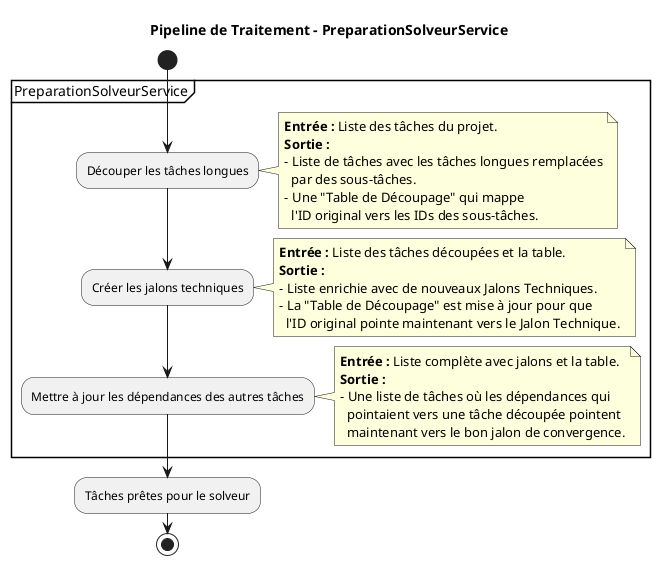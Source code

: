@startuml
' On utilise la syntaxe correcte pour un Diagramme d'Activité

title Pipeline de Traitement - PreparationSolveurService

' Le point de départ du processus
start

' La "partition" est parfaite pour montrer que toutes ces étapes
' se déroulent à l'intérieur de notre service.
partition PreparationSolveurService {

  ' La première activité (action)
  :Découper les tâches longues;
  note right
    <b>Entrée :</b> Liste des tâches du projet.
    <b>Sortie :</b>
    - Liste de tâches avec les tâches longues remplacées
      par des sous-tâches.
    - Une "Table de Découpage" qui mappe
      l'ID original vers les IDs des sous-tâches.
  end note

  ' La deuxième activité
  :Créer les jalons techniques;
  note right
    <b>Entrée :</b> Liste des tâches découpées et la table.
    <b>Sortie :</b>
    - Liste enrichie avec de nouveaux Jalons Techniques.
    - La "Table de Découpage" est mise à jour pour que
      l'ID original pointe maintenant vers le Jalon Technique.
  end note

  ' La troisième activité
  :Mettre à jour les dépendances des autres tâches;
   note right
    <b>Entrée :</b> Liste complète avec jalons et la table.
    <b>Sortie :</b>
    - Une liste de tâches où les dépendances qui
      pointaient vers une tâche découpée pointent
      maintenant vers le bon jalon de convergence.
  end note

}

' Le résultat final du processus
:Tâches prêtes pour le solveur;

' Le point de fin
stop

@enduml